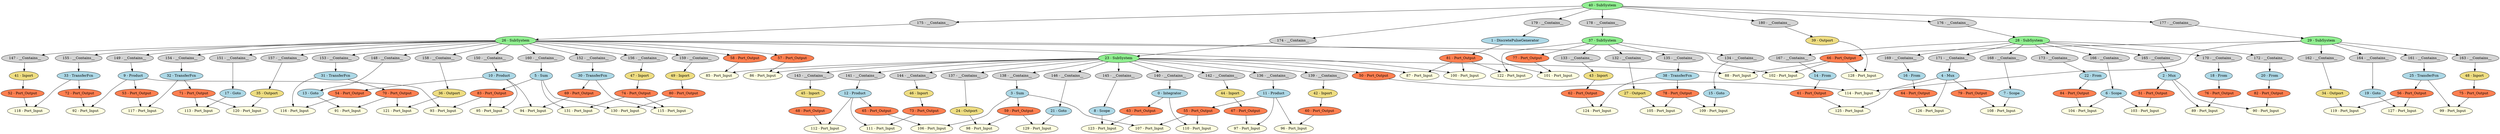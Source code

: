 digraph HAdapt {
"0 - Integrator" [style=filled, fillcolor=lightblue];
"1 - DiscretePulseGenerator" [style=filled, fillcolor=lightblue];
"2 - Mux" [style=filled, fillcolor=lightblue];
"3 - Sum" [style=filled, fillcolor=lightblue];
"4 - Mux" [style=filled, fillcolor=lightblue];
"5 - Sum" [style=filled, fillcolor=lightblue];
"6 - Scope" [style=filled, fillcolor=lightblue];
"7 - Scope" [style=filled, fillcolor=lightblue];
"8 - Scope" [style=filled, fillcolor=lightblue];
"9 - Product" [style=filled, fillcolor=lightblue];
"10 - Product" [style=filled, fillcolor=lightblue];
"11 - Product" [style=filled, fillcolor=lightblue];
"12 - Product" [style=filled, fillcolor=lightblue];
"13 - Goto" [style=filled, fillcolor=lightblue];
"14 - From" [style=filled, fillcolor=lightblue];
"15 - Goto" [style=filled, fillcolor=lightblue];
"16 - From" [style=filled, fillcolor=lightblue];
"17 - Goto" [style=filled, fillcolor=lightblue];
"18 - From" [style=filled, fillcolor=lightblue];
"19 - Goto" [style=filled, fillcolor=lightblue];
"20 - From" [style=filled, fillcolor=lightblue];
"21 - Goto" [style=filled, fillcolor=lightblue];
"22 - From" [style=filled, fillcolor=lightblue];
"23 - SubSystem" [style=filled, fillcolor=lightgreen];
"24 - Outport" [style=filled, fillcolor=lightgoldenrod];
"25 - TransferFcn" [style=filled, fillcolor=lightblue];
"26 - SubSystem" [style=filled, fillcolor=lightgreen];
"27 - Outport" [style=filled, fillcolor=lightgoldenrod];
"28 - SubSystem" [style=filled, fillcolor=lightgreen];
"29 - SubSystem" [style=filled, fillcolor=lightgreen];
"30 - TransferFcn" [style=filled, fillcolor=lightblue];
"31 - TransferFcn" [style=filled, fillcolor=lightblue];
"32 - TransferFcn" [style=filled, fillcolor=lightblue];
"33 - TransferFcn" [style=filled, fillcolor=lightblue];
"34 - Outport" [style=filled, fillcolor=lightgoldenrod];
"35 - Outport" [style=filled, fillcolor=lightgoldenrod];
"36 - Outport" [style=filled, fillcolor=lightgoldenrod];
"37 - SubSystem" [style=filled, fillcolor=lightgreen];
"38 - TransferFcn" [style=filled, fillcolor=lightblue];
"39 - Outport" [style=filled, fillcolor=lightgoldenrod];
"40 - SubSystem" [style=filled, fillcolor=lightgreen];
"41 - Inport" [style=filled, fillcolor=lightgoldenrod];
"42 - Inport" [style=filled, fillcolor=lightgoldenrod];
"43 - Inport" [style=filled, fillcolor=lightgoldenrod];
"44 - Inport" [style=filled, fillcolor=lightgoldenrod];
"45 - Inport" [style=filled, fillcolor=lightgoldenrod];
"46 - Inport" [style=filled, fillcolor=lightgoldenrod];
"47 - Inport" [style=filled, fillcolor=lightgoldenrod];
"48 - Inport" [style=filled, fillcolor=lightgoldenrod];
"49 - Inport" [style=filled, fillcolor=lightgoldenrod];
"50 - Port_Output" [style=filled, fillcolor=coral];
"51 - Port_Output" [style=filled, fillcolor=coral];
"52 - Port_Output" [style=filled, fillcolor=coral];
"53 - Port_Output" [style=filled, fillcolor=coral];
"54 - Port_Output" [style=filled, fillcolor=coral];
"55 - Port_Output" [style=filled, fillcolor=coral];
"56 - Port_Output" [style=filled, fillcolor=coral];
"57 - Port_Output" [style=filled, fillcolor=coral];
"58 - Port_Output" [style=filled, fillcolor=coral];
"59 - Port_Output" [style=filled, fillcolor=coral];
"60 - Port_Output" [style=filled, fillcolor=coral];
"61 - Port_Output" [style=filled, fillcolor=coral];
"62 - Port_Output" [style=filled, fillcolor=coral];
"63 - Port_Output" [style=filled, fillcolor=coral];
"64 - Port_Output" [style=filled, fillcolor=coral];
"65 - Port_Output" [style=filled, fillcolor=coral];
"66 - Port_Output" [style=filled, fillcolor=coral];
"67 - Port_Output" [style=filled, fillcolor=coral];
"68 - Port_Output" [style=filled, fillcolor=coral];
"69 - Port_Output" [style=filled, fillcolor=coral];
"70 - Port_Output" [style=filled, fillcolor=coral];
"71 - Port_Output" [style=filled, fillcolor=coral];
"72 - Port_Output" [style=filled, fillcolor=coral];
"73 - Port_Output" [style=filled, fillcolor=coral];
"74 - Port_Output" [style=filled, fillcolor=coral];
"75 - Port_Output" [style=filled, fillcolor=coral];
"76 - Port_Output" [style=filled, fillcolor=coral];
"77 - Port_Output" [style=filled, fillcolor=coral];
"78 - Port_Output" [style=filled, fillcolor=coral];
"79 - Port_Output" [style=filled, fillcolor=coral];
"80 - Port_Output" [style=filled, fillcolor=coral];
"81 - Port_Output" [style=filled, fillcolor=coral];
"82 - Port_Output" [style=filled, fillcolor=coral];
"83 - Port_Output" [style=filled, fillcolor=coral];
"84 - Port_Output" [style=filled, fillcolor=coral];
"85 - Port_Input" [style=filled, fillcolor=lightyellow];
"86 - Port_Input" [style=filled, fillcolor=lightyellow];
"87 - Port_Input" [style=filled, fillcolor=lightyellow];
"88 - Port_Input" [style=filled, fillcolor=lightyellow];
"89 - Port_Input" [style=filled, fillcolor=lightyellow];
"90 - Port_Input" [style=filled, fillcolor=lightyellow];
"91 - Port_Input" [style=filled, fillcolor=lightyellow];
"92 - Port_Input" [style=filled, fillcolor=lightyellow];
"93 - Port_Input" [style=filled, fillcolor=lightyellow];
"94 - Port_Input" [style=filled, fillcolor=lightyellow];
"95 - Port_Input" [style=filled, fillcolor=lightyellow];
"96 - Port_Input" [style=filled, fillcolor=lightyellow];
"97 - Port_Input" [style=filled, fillcolor=lightyellow];
"98 - Port_Input" [style=filled, fillcolor=lightyellow];
"99 - Port_Input" [style=filled, fillcolor=lightyellow];
"100 - Port_Input" [style=filled, fillcolor=lightyellow];
"101 - Port_Input" [style=filled, fillcolor=lightyellow];
"102 - Port_Input" [style=filled, fillcolor=lightyellow];
"103 - Port_Input" [style=filled, fillcolor=lightyellow];
"104 - Port_Input" [style=filled, fillcolor=lightyellow];
"105 - Port_Input" [style=filled, fillcolor=lightyellow];
"106 - Port_Input" [style=filled, fillcolor=lightyellow];
"107 - Port_Input" [style=filled, fillcolor=lightyellow];
"108 - Port_Input" [style=filled, fillcolor=lightyellow];
"109 - Port_Input" [style=filled, fillcolor=lightyellow];
"110 - Port_Input" [style=filled, fillcolor=lightyellow];
"111 - Port_Input" [style=filled, fillcolor=lightyellow];
"112 - Port_Input" [style=filled, fillcolor=lightyellow];
"113 - Port_Input" [style=filled, fillcolor=lightyellow];
"114 - Port_Input" [style=filled, fillcolor=lightyellow];
"115 - Port_Input" [style=filled, fillcolor=lightyellow];
"116 - Port_Input" [style=filled, fillcolor=lightyellow];
"117 - Port_Input" [style=filled, fillcolor=lightyellow];
"118 - Port_Input" [style=filled, fillcolor=lightyellow];
"119 - Port_Input" [style=filled, fillcolor=lightyellow];
"120 - Port_Input" [style=filled, fillcolor=lightyellow];
"121 - Port_Input" [style=filled, fillcolor=lightyellow];
"122 - Port_Input" [style=filled, fillcolor=lightyellow];
"123 - Port_Input" [style=filled, fillcolor=lightyellow];
"124 - Port_Input" [style=filled, fillcolor=lightyellow];
"125 - Port_Input" [style=filled, fillcolor=lightyellow];
"126 - Port_Input" [style=filled, fillcolor=lightyellow];
"127 - Port_Input" [style=filled, fillcolor=lightyellow];
"128 - Port_Input" [style=filled, fillcolor=lightyellow];
"129 - Port_Input" [style=filled, fillcolor=lightyellow];
"130 - Port_Input" [style=filled, fillcolor=lightyellow];
"131 - Port_Input" [style=filled, fillcolor=lightyellow];
"132 - __Contains__" [style=filled, fillcolor=lightgray];
"133 - __Contains__" [style=filled, fillcolor=lightgray];
"134 - __Contains__" [style=filled, fillcolor=lightgray];
"135 - __Contains__" [style=filled, fillcolor=lightgray];
"136 - __Contains__" [style=filled, fillcolor=lightgray];
"137 - __Contains__" [style=filled, fillcolor=lightgray];
"138 - __Contains__" [style=filled, fillcolor=lightgray];
"139 - __Contains__" [style=filled, fillcolor=lightgray];
"140 - __Contains__" [style=filled, fillcolor=lightgray];
"141 - __Contains__" [style=filled, fillcolor=lightgray];
"142 - __Contains__" [style=filled, fillcolor=lightgray];
"143 - __Contains__" [style=filled, fillcolor=lightgray];
"144 - __Contains__" [style=filled, fillcolor=lightgray];
"145 - __Contains__" [style=filled, fillcolor=lightgray];
"146 - __Contains__" [style=filled, fillcolor=lightgray];
"147 - __Contains__" [style=filled, fillcolor=lightgray];
"148 - __Contains__" [style=filled, fillcolor=lightgray];
"149 - __Contains__" [style=filled, fillcolor=lightgray];
"150 - __Contains__" [style=filled, fillcolor=lightgray];
"151 - __Contains__" [style=filled, fillcolor=lightgray];
"152 - __Contains__" [style=filled, fillcolor=lightgray];
"153 - __Contains__" [style=filled, fillcolor=lightgray];
"154 - __Contains__" [style=filled, fillcolor=lightgray];
"155 - __Contains__" [style=filled, fillcolor=lightgray];
"156 - __Contains__" [style=filled, fillcolor=lightgray];
"157 - __Contains__" [style=filled, fillcolor=lightgray];
"158 - __Contains__" [style=filled, fillcolor=lightgray];
"159 - __Contains__" [style=filled, fillcolor=lightgray];
"160 - __Contains__" [style=filled, fillcolor=lightgray];
"161 - __Contains__" [style=filled, fillcolor=lightgray];
"162 - __Contains__" [style=filled, fillcolor=lightgray];
"163 - __Contains__" [style=filled, fillcolor=lightgray];
"164 - __Contains__" [style=filled, fillcolor=lightgray];
"165 - __Contains__" [style=filled, fillcolor=lightgray];
"166 - __Contains__" [style=filled, fillcolor=lightgray];
"167 - __Contains__" [style=filled, fillcolor=lightgray];
"168 - __Contains__" [style=filled, fillcolor=lightgray];
"169 - __Contains__" [style=filled, fillcolor=lightgray];
"170 - __Contains__" [style=filled, fillcolor=lightgray];
"171 - __Contains__" [style=filled, fillcolor=lightgray];
"172 - __Contains__" [style=filled, fillcolor=lightgray];
"173 - __Contains__" [style=filled, fillcolor=lightgray];
"174 - __Contains__" [style=filled, fillcolor=lightgray];
"175 - __Contains__" [style=filled, fillcolor=lightgray];
"176 - __Contains__" [style=filled, fillcolor=lightgray];
"177 - __Contains__" [style=filled, fillcolor=lightgray];
"178 - __Contains__" [style=filled, fillcolor=lightgray];
"179 - __Contains__" [style=filled, fillcolor=lightgray];
"180 - __Contains__" [style=filled, fillcolor=lightgray];
"23 - SubSystem" -> "85 - Port_Input";
"23 - SubSystem" -> "86 - Port_Input";
"23 - SubSystem" -> "87 - Port_Input";
"23 - SubSystem" -> "88 - Port_Input";
"23 - SubSystem" -> "50 - Port_Output";
"2 - Mux" -> "89 - Port_Input";
"2 - Mux" -> "90 - Port_Input";
"2 - Mux" -> "51 - Port_Output";
"41 - Inport" -> "52 - Port_Output";
"13 - Goto" -> "91 - Port_Input";
"9 - Product" -> "92 - Port_Input";
"9 - Product" -> "93 - Port_Input";
"9 - Product" -> "53 - Port_Output";
"10 - Product" -> "94 - Port_Input";
"10 - Product" -> "95 - Port_Input";
"10 - Product" -> "54 - Port_Output";
"11 - Product" -> "96 - Port_Input";
"11 - Product" -> "97 - Port_Input";
"11 - Product" -> "55 - Port_Output";
"24 - Outport" -> "98 - Port_Input";
"25 - TransferFcn" -> "99 - Port_Input";
"25 - TransferFcn" -> "56 - Port_Output";
"26 - SubSystem" -> "100 - Port_Input";
"26 - SubSystem" -> "101 - Port_Input";
"26 - SubSystem" -> "102 - Port_Input";
"26 - SubSystem" -> "57 - Port_Output";
"26 - SubSystem" -> "58 - Port_Output";
"6 - Scope" -> "103 - Port_Input";
"6 - Scope" -> "104 - Port_Input";
"27 - Outport" -> "105 - Port_Input";
"3 - Sum" -> "106 - Port_Input";
"3 - Sum" -> "107 - Port_Input";
"3 - Sum" -> "59 - Port_Output";
"42 - Inport" -> "60 - Port_Output";
"14 - From" -> "61 - Port_Output";
"43 - Inport" -> "62 - Port_Output";
"7 - Scope" -> "108 - Port_Input";
"15 - Goto" -> "109 - Port_Input";
"0 - Integrator" -> "110 - Port_Input";
"0 - Integrator" -> "63 - Port_Output";
"16 - From" -> "64 - Port_Output";
"12 - Product" -> "111 - Port_Input";
"12 - Product" -> "112 - Port_Input";
"12 - Product" -> "65 - Port_Output";
"17 - Goto" -> "113 - Port_Input";
"29 - SubSystem" -> "114 - Port_Input";
"29 - SubSystem" -> "66 - Port_Output";
"44 - Inport" -> "67 - Port_Output";
"45 - Inport" -> "68 - Port_Output";
"30 - TransferFcn" -> "115 - Port_Input";
"30 - TransferFcn" -> "69 - Port_Output";
"31 - TransferFcn" -> "116 - Port_Input";
"31 - TransferFcn" -> "70 - Port_Output";
"32 - TransferFcn" -> "117 - Port_Input";
"32 - TransferFcn" -> "71 - Port_Output";
"33 - TransferFcn" -> "118 - Port_Input";
"33 - TransferFcn" -> "72 - Port_Output";
"34 - Outport" -> "119 - Port_Input";
"46 - Inport" -> "73 - Port_Output";
"47 - Inport" -> "74 - Port_Output";
"35 - Outport" -> "120 - Port_Input";
"36 - Outport" -> "121 - Port_Input";
"48 - Inport" -> "75 - Port_Output";
"18 - From" -> "76 - Port_Output";
"37 - SubSystem" -> "122 - Port_Input";
"37 - SubSystem" -> "77 - Port_Output";
"8 - Scope" -> "123 - Port_Input";
"38 - TransferFcn" -> "124 - Port_Input";
"38 - TransferFcn" -> "78 - Port_Output";
"4 - Mux" -> "125 - Port_Input";
"4 - Mux" -> "126 - Port_Input";
"4 - Mux" -> "79 - Port_Output";
"49 - Inport" -> "80 - Port_Output";
"19 - Goto" -> "127 - Port_Input";
"1 - DiscretePulseGenerator" -> "81 - Port_Output";
"39 - Outport" -> "128 - Port_Input";
"20 - From" -> "82 - Port_Output";
"21 - Goto" -> "129 - Port_Input";
"5 - Sum" -> "130 - Port_Input";
"5 - Sum" -> "131 - Port_Input";
"5 - Sum" -> "83 - Port_Output";
"22 - From" -> "84 - Port_Output";
"37 - SubSystem" -> "132 - __Contains__";
"132 - __Contains__" -> "27 - Outport";
"37 - SubSystem" -> "133 - __Contains__";
"133 - __Contains__" -> "43 - Inport";
"37 - SubSystem" -> "134 - __Contains__";
"134 - __Contains__" -> "15 - Goto";
"37 - SubSystem" -> "135 - __Contains__";
"135 - __Contains__" -> "38 - TransferFcn";
"23 - SubSystem" -> "136 - __Contains__";
"136 - __Contains__" -> "11 - Product";
"23 - SubSystem" -> "137 - __Contains__";
"137 - __Contains__" -> "24 - Outport";
"23 - SubSystem" -> "138 - __Contains__";
"138 - __Contains__" -> "3 - Sum";
"23 - SubSystem" -> "139 - __Contains__";
"139 - __Contains__" -> "42 - Inport";
"23 - SubSystem" -> "140 - __Contains__";
"140 - __Contains__" -> "0 - Integrator";
"23 - SubSystem" -> "141 - __Contains__";
"141 - __Contains__" -> "12 - Product";
"23 - SubSystem" -> "142 - __Contains__";
"142 - __Contains__" -> "44 - Inport";
"23 - SubSystem" -> "143 - __Contains__";
"143 - __Contains__" -> "45 - Inport";
"23 - SubSystem" -> "144 - __Contains__";
"144 - __Contains__" -> "46 - Inport";
"23 - SubSystem" -> "145 - __Contains__";
"145 - __Contains__" -> "8 - Scope";
"23 - SubSystem" -> "146 - __Contains__";
"146 - __Contains__" -> "21 - Goto";
"26 - SubSystem" -> "147 - __Contains__";
"147 - __Contains__" -> "41 - Inport";
"26 - SubSystem" -> "148 - __Contains__";
"148 - __Contains__" -> "13 - Goto";
"26 - SubSystem" -> "149 - __Contains__";
"149 - __Contains__" -> "9 - Product";
"26 - SubSystem" -> "150 - __Contains__";
"150 - __Contains__" -> "10 - Product";
"26 - SubSystem" -> "151 - __Contains__";
"151 - __Contains__" -> "17 - Goto";
"26 - SubSystem" -> "152 - __Contains__";
"152 - __Contains__" -> "30 - TransferFcn";
"26 - SubSystem" -> "153 - __Contains__";
"153 - __Contains__" -> "31 - TransferFcn";
"26 - SubSystem" -> "154 - __Contains__";
"154 - __Contains__" -> "32 - TransferFcn";
"26 - SubSystem" -> "155 - __Contains__";
"155 - __Contains__" -> "33 - TransferFcn";
"26 - SubSystem" -> "156 - __Contains__";
"156 - __Contains__" -> "47 - Inport";
"26 - SubSystem" -> "157 - __Contains__";
"157 - __Contains__" -> "35 - Outport";
"26 - SubSystem" -> "158 - __Contains__";
"158 - __Contains__" -> "36 - Outport";
"26 - SubSystem" -> "159 - __Contains__";
"159 - __Contains__" -> "49 - Inport";
"26 - SubSystem" -> "160 - __Contains__";
"160 - __Contains__" -> "5 - Sum";
"29 - SubSystem" -> "161 - __Contains__";
"161 - __Contains__" -> "25 - TransferFcn";
"29 - SubSystem" -> "162 - __Contains__";
"162 - __Contains__" -> "34 - Outport";
"29 - SubSystem" -> "163 - __Contains__";
"163 - __Contains__" -> "48 - Inport";
"29 - SubSystem" -> "164 - __Contains__";
"164 - __Contains__" -> "19 - Goto";
"28 - SubSystem" -> "165 - __Contains__";
"165 - __Contains__" -> "2 - Mux";
"28 - SubSystem" -> "166 - __Contains__";
"166 - __Contains__" -> "6 - Scope";
"28 - SubSystem" -> "167 - __Contains__";
"167 - __Contains__" -> "14 - From";
"28 - SubSystem" -> "168 - __Contains__";
"168 - __Contains__" -> "7 - Scope";
"28 - SubSystem" -> "169 - __Contains__";
"169 - __Contains__" -> "16 - From";
"28 - SubSystem" -> "170 - __Contains__";
"170 - __Contains__" -> "18 - From";
"28 - SubSystem" -> "171 - __Contains__";
"171 - __Contains__" -> "4 - Mux";
"28 - SubSystem" -> "172 - __Contains__";
"172 - __Contains__" -> "20 - From";
"28 - SubSystem" -> "173 - __Contains__";
"173 - __Contains__" -> "22 - From";
"40 - SubSystem" -> "174 - __Contains__";
"174 - __Contains__" -> "23 - SubSystem";
"40 - SubSystem" -> "175 - __Contains__";
"175 - __Contains__" -> "26 - SubSystem";
"40 - SubSystem" -> "176 - __Contains__";
"176 - __Contains__" -> "28 - SubSystem";
"40 - SubSystem" -> "177 - __Contains__";
"177 - __Contains__" -> "29 - SubSystem";
"40 - SubSystem" -> "178 - __Contains__";
"178 - __Contains__" -> "37 - SubSystem";
"40 - SubSystem" -> "179 - __Contains__";
"179 - __Contains__" -> "1 - DiscretePulseGenerator";
"40 - SubSystem" -> "180 - __Contains__";
"180 - __Contains__" -> "39 - Outport";
"78 - Port_Output" -> "105 - Port_Input";
"78 - Port_Output" -> "109 - Port_Input";
"62 - Port_Output" -> "124 - Port_Input";
"84 - Port_Output" -> "104 - Port_Input";
"82 - Port_Output" -> "90 - Port_Input";
"56 - Port_Output" -> "119 - Port_Input";
"56 - Port_Output" -> "127 - Port_Input";
"75 - Port_Output" -> "99 - Port_Input";
"71 - Port_Output" -> "113 - Port_Input";
"71 - Port_Output" -> "120 - Port_Input";
"53 - Port_Output" -> "117 - Port_Input";
"72 - Port_Output" -> "92 - Port_Input";
"58 - Port_Output" -> "85 - Port_Input";
"57 - Port_Output" -> "86 - Port_Input";
"66 - Port_Output" -> "88 - Port_Input";
"66 - Port_Output" -> "102 - Port_Input";
"66 - Port_Output" -> "128 - Port_Input";
"77 - Port_Output" -> "101 - Port_Input";
"50 - Port_Output" -> "114 - Port_Input";
"81 - Port_Output" -> "87 - Port_Input";
"81 - Port_Output" -> "100 - Port_Input";
"81 - Port_Output" -> "122 - Port_Input";
"64 - Port_Output" -> "126 - Port_Input";
"76 - Port_Output" -> "89 - Port_Input";
"79 - Port_Output" -> "108 - Port_Input";
"61 - Port_Output" -> "125 - Port_Input";
"63 - Port_Output" -> "123 - Port_Input";
"51 - Port_Output" -> "103 - Port_Input";
"67 - Port_Output" -> "97 - Port_Input";
"59 - Port_Output" -> "98 - Port_Input";
"59 - Port_Output" -> "129 - Port_Input";
"68 - Port_Output" -> "112 - Port_Input";
"60 - Port_Output" -> "96 - Port_Input";
"65 - Port_Output" -> "106 - Port_Input";
"80 - Port_Output" -> "130 - Port_Input";
"52 - Port_Output" -> "118 - Port_Input";
"74 - Port_Output" -> "115 - Port_Input";
"74 - Port_Output" -> "131 - Port_Input";
"83 - Port_Output" -> "93 - Port_Input";
"83 - Port_Output" -> "95 - Port_Input";
"69 - Port_Output" -> "94 - Port_Input";
"54 - Port_Output" -> "116 - Port_Input";
"70 - Port_Output" -> "91 - Port_Input";
"70 - Port_Output" -> "121 - Port_Input";
"73 - Port_Output" -> "111 - Port_Input";
"55 - Port_Output" -> "107 - Port_Input";
"55 - Port_Output" -> "110 - Port_Input";
}
